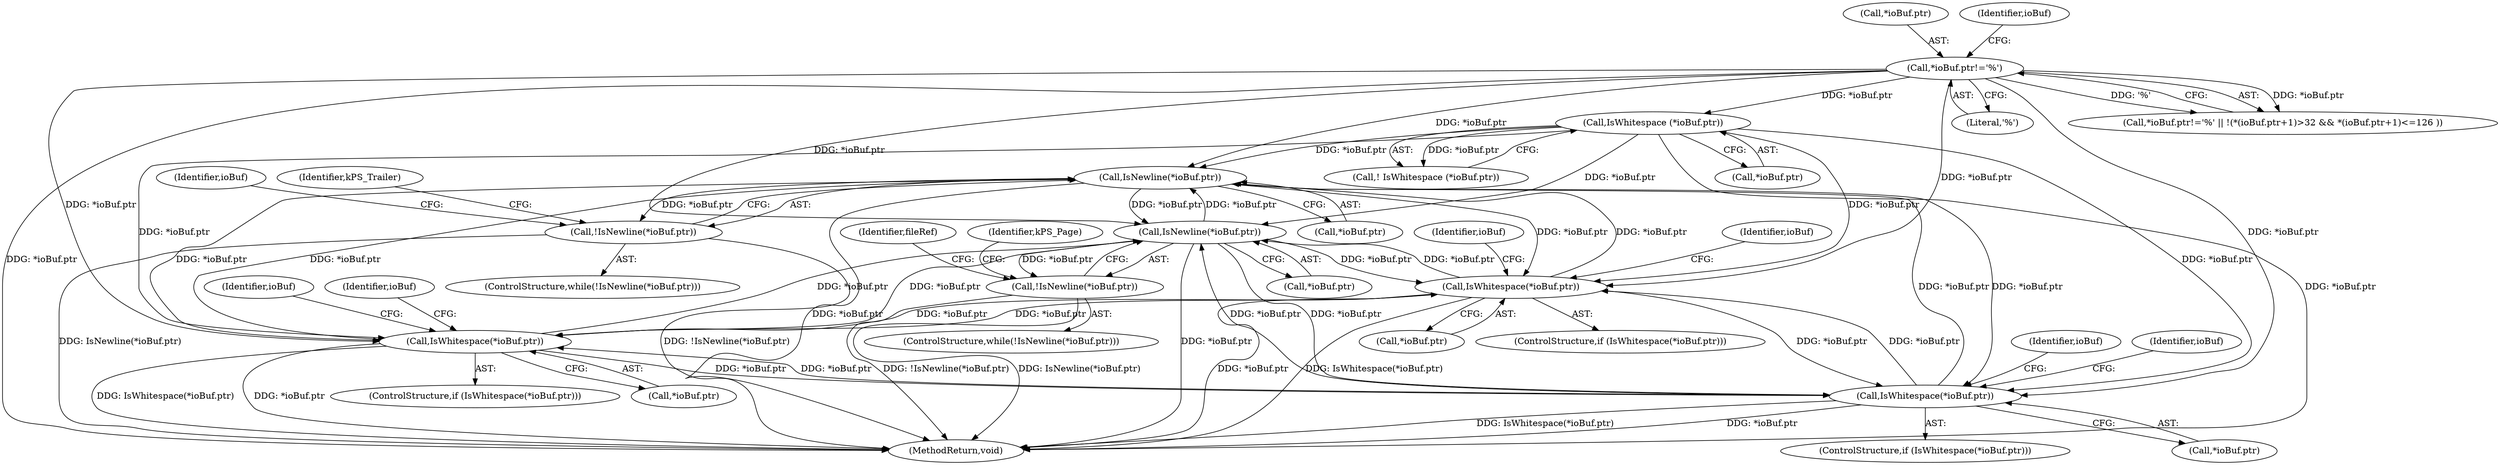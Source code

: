 digraph "1_exempi_baa4b8a02c1ffab9645d13f0bfb1c0d10d311a0c@del" {
"1001262" [label="(Call,IsNewline(*ioBuf.ptr))"];
"1001175" [label="(Call,IsNewline(*ioBuf.ptr))"];
"1000505" [label="(Call,IsWhitespace (*ioBuf.ptr))"];
"1000423" [label="(Call,*ioBuf.ptr!='%')"];
"1001262" [label="(Call,IsNewline(*ioBuf.ptr))"];
"1000810" [label="(Call,IsWhitespace(*ioBuf.ptr))"];
"1000888" [label="(Call,IsWhitespace(*ioBuf.ptr))"];
"1000737" [label="(Call,IsWhitespace(*ioBuf.ptr))"];
"1001174" [label="(Call,!IsNewline(*ioBuf.ptr))"];
"1001261" [label="(Call,!IsNewline(*ioBuf.ptr))"];
"1000736" [label="(ControlStructure,if (IsWhitespace(*ioBuf.ptr)))"];
"1000888" [label="(Call,IsWhitespace(*ioBuf.ptr))"];
"1000424" [label="(Call,*ioBuf.ptr)"];
"1000428" [label="(Literal,'%')"];
"1000809" [label="(ControlStructure,if (IsWhitespace(*ioBuf.ptr)))"];
"1000423" [label="(Call,*ioBuf.ptr!='%')"];
"1000887" [label="(ControlStructure,if (IsWhitespace(*ioBuf.ptr)))"];
"1000504" [label="(Call,! IsWhitespace (*ioBuf.ptr))"];
"1000810" [label="(Call,IsWhitespace(*ioBuf.ptr))"];
"1000745" [label="(Identifier,ioBuf)"];
"1001260" [label="(ControlStructure,while(!IsNewline(*ioBuf.ptr)))"];
"1001174" [label="(Call,!IsNewline(*ioBuf.ptr))"];
"1000435" [label="(Identifier,ioBuf)"];
"1000738" [label="(Call,*ioBuf.ptr)"];
"1001173" [label="(ControlStructure,while(!IsNewline(*ioBuf.ptr)))"];
"1001269" [label="(Identifier,ioBuf)"];
"1001325" [label="(MethodReturn,void)"];
"1001176" [label="(Call,*ioBuf.ptr)"];
"1000901" [label="(Identifier,ioBuf)"];
"1001261" [label="(Call,!IsNewline(*ioBuf.ptr))"];
"1000818" [label="(Identifier,ioBuf)"];
"1000750" [label="(Identifier,ioBuf)"];
"1001262" [label="(Call,IsNewline(*ioBuf.ptr))"];
"1001194" [label="(Identifier,kPS_Page)"];
"1001272" [label="(Identifier,kPS_Trailer)"];
"1001263" [label="(Call,*ioBuf.ptr)"];
"1000506" [label="(Call,*ioBuf.ptr)"];
"1000896" [label="(Identifier,ioBuf)"];
"1000823" [label="(Identifier,ioBuf)"];
"1001184" [label="(Identifier,fileRef)"];
"1001175" [label="(Call,IsNewline(*ioBuf.ptr))"];
"1000811" [label="(Call,*ioBuf.ptr)"];
"1000505" [label="(Call,IsWhitespace (*ioBuf.ptr))"];
"1000422" [label="(Call,*ioBuf.ptr!='%' || !(*(ioBuf.ptr+1)>32 && *(ioBuf.ptr+1)<=126 ))"];
"1000889" [label="(Call,*ioBuf.ptr)"];
"1000737" [label="(Call,IsWhitespace(*ioBuf.ptr))"];
"1001262" -> "1001261"  [label="AST: "];
"1001262" -> "1001263"  [label="CFG: "];
"1001263" -> "1001262"  [label="AST: "];
"1001261" -> "1001262"  [label="CFG: "];
"1001262" -> "1001325"  [label="DDG: *ioBuf.ptr"];
"1001262" -> "1000737"  [label="DDG: *ioBuf.ptr"];
"1001262" -> "1000810"  [label="DDG: *ioBuf.ptr"];
"1001262" -> "1000888"  [label="DDG: *ioBuf.ptr"];
"1001262" -> "1001175"  [label="DDG: *ioBuf.ptr"];
"1001262" -> "1001261"  [label="DDG: *ioBuf.ptr"];
"1001175" -> "1001262"  [label="DDG: *ioBuf.ptr"];
"1000505" -> "1001262"  [label="DDG: *ioBuf.ptr"];
"1000810" -> "1001262"  [label="DDG: *ioBuf.ptr"];
"1000888" -> "1001262"  [label="DDG: *ioBuf.ptr"];
"1000423" -> "1001262"  [label="DDG: *ioBuf.ptr"];
"1000737" -> "1001262"  [label="DDG: *ioBuf.ptr"];
"1001175" -> "1001174"  [label="AST: "];
"1001175" -> "1001176"  [label="CFG: "];
"1001176" -> "1001175"  [label="AST: "];
"1001174" -> "1001175"  [label="CFG: "];
"1001175" -> "1001325"  [label="DDG: *ioBuf.ptr"];
"1001175" -> "1000737"  [label="DDG: *ioBuf.ptr"];
"1001175" -> "1000810"  [label="DDG: *ioBuf.ptr"];
"1001175" -> "1000888"  [label="DDG: *ioBuf.ptr"];
"1001175" -> "1001174"  [label="DDG: *ioBuf.ptr"];
"1000505" -> "1001175"  [label="DDG: *ioBuf.ptr"];
"1000810" -> "1001175"  [label="DDG: *ioBuf.ptr"];
"1000888" -> "1001175"  [label="DDG: *ioBuf.ptr"];
"1000423" -> "1001175"  [label="DDG: *ioBuf.ptr"];
"1000737" -> "1001175"  [label="DDG: *ioBuf.ptr"];
"1000505" -> "1000504"  [label="AST: "];
"1000505" -> "1000506"  [label="CFG: "];
"1000506" -> "1000505"  [label="AST: "];
"1000504" -> "1000505"  [label="CFG: "];
"1000505" -> "1001325"  [label="DDG: *ioBuf.ptr"];
"1000505" -> "1000504"  [label="DDG: *ioBuf.ptr"];
"1000423" -> "1000505"  [label="DDG: *ioBuf.ptr"];
"1000505" -> "1000737"  [label="DDG: *ioBuf.ptr"];
"1000505" -> "1000810"  [label="DDG: *ioBuf.ptr"];
"1000505" -> "1000888"  [label="DDG: *ioBuf.ptr"];
"1000423" -> "1000422"  [label="AST: "];
"1000423" -> "1000428"  [label="CFG: "];
"1000424" -> "1000423"  [label="AST: "];
"1000428" -> "1000423"  [label="AST: "];
"1000435" -> "1000423"  [label="CFG: "];
"1000422" -> "1000423"  [label="CFG: "];
"1000423" -> "1001325"  [label="DDG: *ioBuf.ptr"];
"1000423" -> "1000422"  [label="DDG: *ioBuf.ptr"];
"1000423" -> "1000422"  [label="DDG: '%'"];
"1000423" -> "1000737"  [label="DDG: *ioBuf.ptr"];
"1000423" -> "1000810"  [label="DDG: *ioBuf.ptr"];
"1000423" -> "1000888"  [label="DDG: *ioBuf.ptr"];
"1000810" -> "1000809"  [label="AST: "];
"1000810" -> "1000811"  [label="CFG: "];
"1000811" -> "1000810"  [label="AST: "];
"1000818" -> "1000810"  [label="CFG: "];
"1000823" -> "1000810"  [label="CFG: "];
"1000810" -> "1001325"  [label="DDG: IsWhitespace(*ioBuf.ptr)"];
"1000810" -> "1001325"  [label="DDG: *ioBuf.ptr"];
"1000810" -> "1000737"  [label="DDG: *ioBuf.ptr"];
"1000888" -> "1000810"  [label="DDG: *ioBuf.ptr"];
"1000737" -> "1000810"  [label="DDG: *ioBuf.ptr"];
"1000810" -> "1000888"  [label="DDG: *ioBuf.ptr"];
"1000888" -> "1000887"  [label="AST: "];
"1000888" -> "1000889"  [label="CFG: "];
"1000889" -> "1000888"  [label="AST: "];
"1000896" -> "1000888"  [label="CFG: "];
"1000901" -> "1000888"  [label="CFG: "];
"1000888" -> "1001325"  [label="DDG: IsWhitespace(*ioBuf.ptr)"];
"1000888" -> "1001325"  [label="DDG: *ioBuf.ptr"];
"1000888" -> "1000737"  [label="DDG: *ioBuf.ptr"];
"1000737" -> "1000888"  [label="DDG: *ioBuf.ptr"];
"1000737" -> "1000736"  [label="AST: "];
"1000737" -> "1000738"  [label="CFG: "];
"1000738" -> "1000737"  [label="AST: "];
"1000745" -> "1000737"  [label="CFG: "];
"1000750" -> "1000737"  [label="CFG: "];
"1000737" -> "1001325"  [label="DDG: *ioBuf.ptr"];
"1000737" -> "1001325"  [label="DDG: IsWhitespace(*ioBuf.ptr)"];
"1001174" -> "1001173"  [label="AST: "];
"1001184" -> "1001174"  [label="CFG: "];
"1001194" -> "1001174"  [label="CFG: "];
"1001174" -> "1001325"  [label="DDG: IsNewline(*ioBuf.ptr)"];
"1001174" -> "1001325"  [label="DDG: !IsNewline(*ioBuf.ptr)"];
"1001261" -> "1001260"  [label="AST: "];
"1001269" -> "1001261"  [label="CFG: "];
"1001272" -> "1001261"  [label="CFG: "];
"1001261" -> "1001325"  [label="DDG: IsNewline(*ioBuf.ptr)"];
"1001261" -> "1001325"  [label="DDG: !IsNewline(*ioBuf.ptr)"];
}
